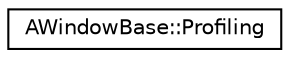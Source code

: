 digraph "Graphical Class Hierarchy"
{
 // LATEX_PDF_SIZE
  edge [fontname="Helvetica",fontsize="10",labelfontname="Helvetica",labelfontsize="10"];
  node [fontname="Helvetica",fontsize="10",shape=record];
  rankdir="LR";
  Node0 [label="AWindowBase::Profiling",height=0.2,width=0.4,color="black", fillcolor="white", style="filled",URL="$structAWindowBase_1_1Profiling.html",tooltip="Profiling (debugging) settings for this window."];
}
